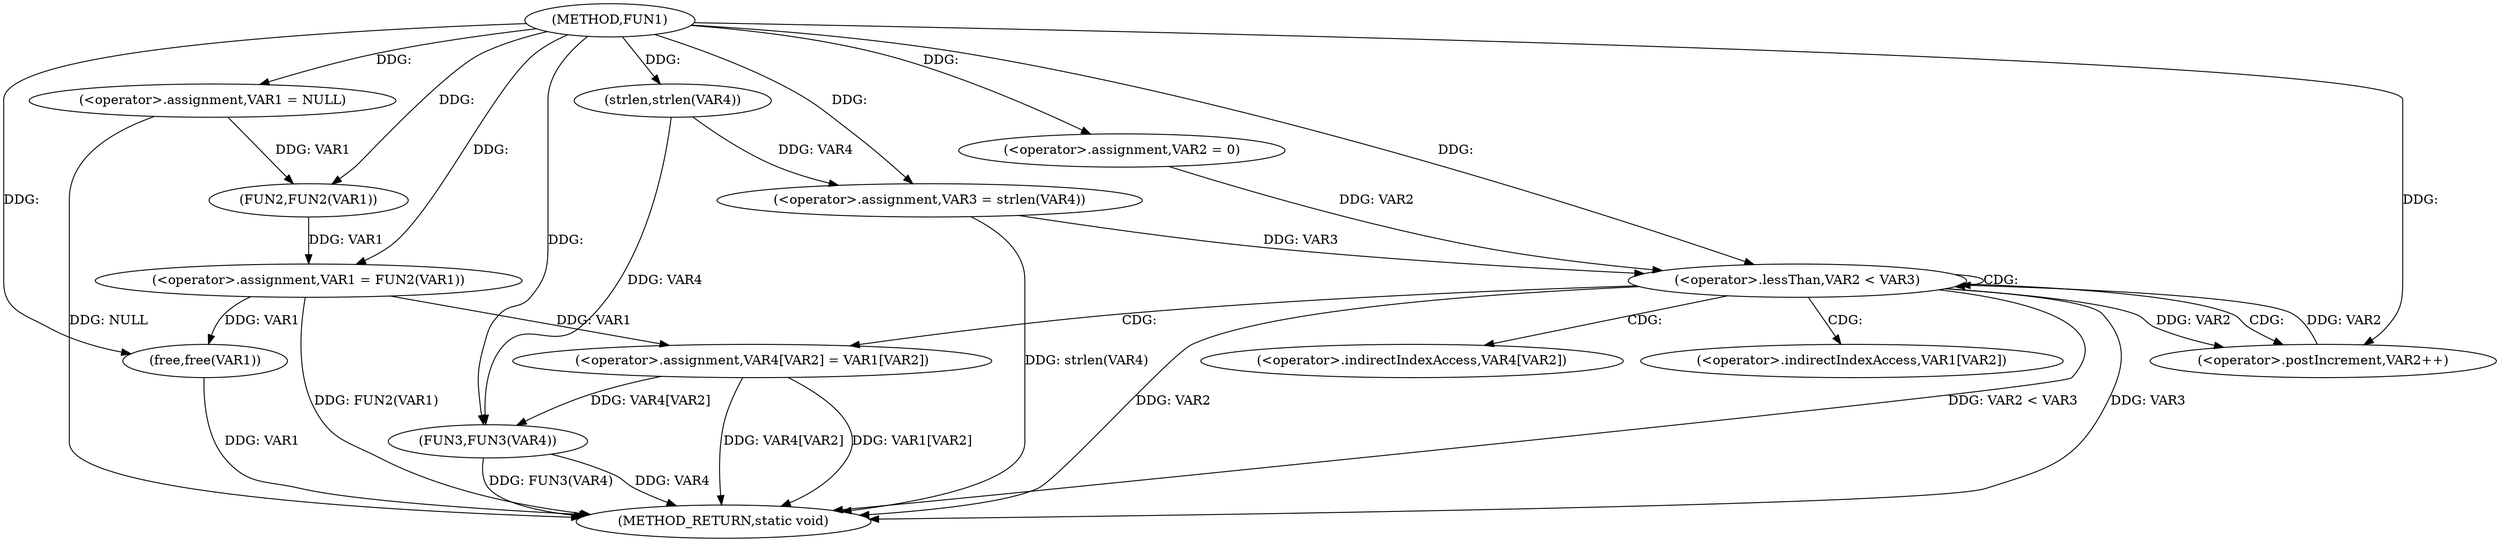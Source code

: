 digraph FUN1 {  
"1000100" [label = "(METHOD,FUN1)" ]
"1000139" [label = "(METHOD_RETURN,static void)" ]
"1000103" [label = "(<operator>.assignment,VAR1 = NULL)" ]
"1000106" [label = "(<operator>.assignment,VAR1 = FUN2(VAR1))" ]
"1000108" [label = "(FUN2,FUN2(VAR1))" ]
"1000114" [label = "(<operator>.assignment,VAR3 = strlen(VAR4))" ]
"1000116" [label = "(strlen,strlen(VAR4))" ]
"1000119" [label = "(<operator>.assignment,VAR2 = 0)" ]
"1000122" [label = "(<operator>.lessThan,VAR2 < VAR3)" ]
"1000125" [label = "(<operator>.postIncrement,VAR2++)" ]
"1000128" [label = "(<operator>.assignment,VAR4[VAR2] = VAR1[VAR2])" ]
"1000135" [label = "(FUN3,FUN3(VAR4))" ]
"1000137" [label = "(free,free(VAR1))" ]
"1000129" [label = "(<operator>.indirectIndexAccess,VAR4[VAR2])" ]
"1000132" [label = "(<operator>.indirectIndexAccess,VAR1[VAR2])" ]
  "1000106" -> "1000139"  [ label = "DDG: FUN2(VAR1)"] 
  "1000103" -> "1000139"  [ label = "DDG: NULL"] 
  "1000135" -> "1000139"  [ label = "DDG: FUN3(VAR4)"] 
  "1000114" -> "1000139"  [ label = "DDG: strlen(VAR4)"] 
  "1000122" -> "1000139"  [ label = "DDG: VAR3"] 
  "1000122" -> "1000139"  [ label = "DDG: VAR2"] 
  "1000128" -> "1000139"  [ label = "DDG: VAR1[VAR2]"] 
  "1000128" -> "1000139"  [ label = "DDG: VAR4[VAR2]"] 
  "1000135" -> "1000139"  [ label = "DDG: VAR4"] 
  "1000122" -> "1000139"  [ label = "DDG: VAR2 < VAR3"] 
  "1000137" -> "1000139"  [ label = "DDG: VAR1"] 
  "1000100" -> "1000103"  [ label = "DDG: "] 
  "1000108" -> "1000106"  [ label = "DDG: VAR1"] 
  "1000100" -> "1000106"  [ label = "DDG: "] 
  "1000103" -> "1000108"  [ label = "DDG: VAR1"] 
  "1000100" -> "1000108"  [ label = "DDG: "] 
  "1000116" -> "1000114"  [ label = "DDG: VAR4"] 
  "1000100" -> "1000114"  [ label = "DDG: "] 
  "1000100" -> "1000116"  [ label = "DDG: "] 
  "1000100" -> "1000119"  [ label = "DDG: "] 
  "1000125" -> "1000122"  [ label = "DDG: VAR2"] 
  "1000119" -> "1000122"  [ label = "DDG: VAR2"] 
  "1000100" -> "1000122"  [ label = "DDG: "] 
  "1000114" -> "1000122"  [ label = "DDG: VAR3"] 
  "1000122" -> "1000125"  [ label = "DDG: VAR2"] 
  "1000100" -> "1000125"  [ label = "DDG: "] 
  "1000106" -> "1000128"  [ label = "DDG: VAR1"] 
  "1000116" -> "1000135"  [ label = "DDG: VAR4"] 
  "1000128" -> "1000135"  [ label = "DDG: VAR4[VAR2]"] 
  "1000100" -> "1000135"  [ label = "DDG: "] 
  "1000106" -> "1000137"  [ label = "DDG: VAR1"] 
  "1000100" -> "1000137"  [ label = "DDG: "] 
  "1000122" -> "1000132"  [ label = "CDG: "] 
  "1000122" -> "1000128"  [ label = "CDG: "] 
  "1000122" -> "1000129"  [ label = "CDG: "] 
  "1000122" -> "1000125"  [ label = "CDG: "] 
  "1000122" -> "1000122"  [ label = "CDG: "] 
}
